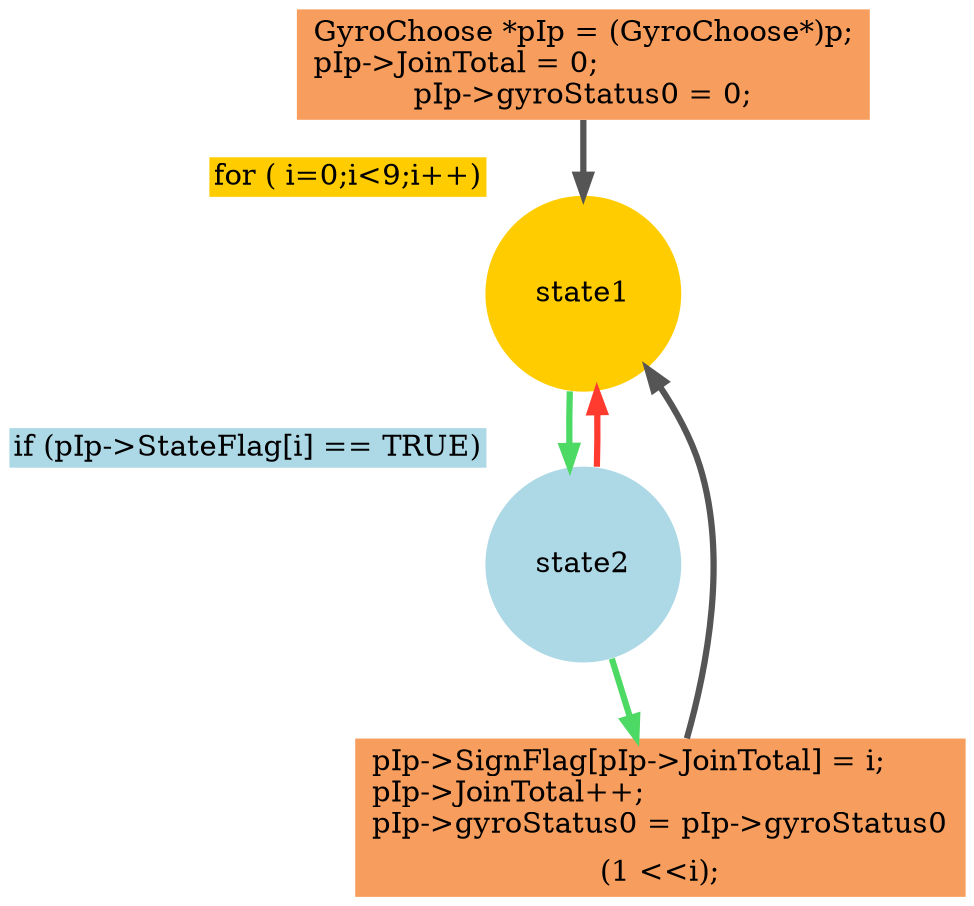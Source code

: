 digraph "FSM for 'GyroChooseFun' function" {
Node0x9d8600 [shape=record, color=transparent, style=filled, fillcolor="#F79e5e", label="{GyroChoose *pIp = (GyroChoose*)p;\lpIp-&gt;JoinTotal = 0;\lpIp-&gt;gyroStatus0 = 0;}"];
Node0x9d87a1 [shape=circle, color=transparent, style=filled, fillcolor="#FFCC00", label=state1, xlabel=<<TABLE BORDER="0" CELLBORDER="0" CELLSPACING="0"><TR><TD BGCOLOR="#FFCC00" ALIGN="center">for ( i=0;i&lt;9;i++)</TD></TR></TABLE>>, fixedsize=true, width=1.3, height=1.3];
Node0x9d9041 [shape=circle, color=transparent, style=filled, fillcolor="#ADD8E6", label=state2, xlabel=<<TABLE BORDER="0" CELLBORDER="0" CELLSPACING="0"><TR><TD BGCOLOR="#ADD8E6" ALIGN="center">if (pIp-&gt;StateFlag[i] == TRUE)</TD></TR></TABLE>>, fixedsize=true, width=1.3, height=1.3];
Node0x9d95a0 [shape=record, color=transparent, style=filled, fillcolor="#F79e5e", label="{pIp-&gt;SignFlag[pIp-&gt;JoinTotal] = i;\lpIp-&gt;JoinTotal++;\lpIp-&gt;gyroStatus0 = pIp-&gt;gyroStatus0 | (1 &lt;&lt;i);}"];
Node0x9d8600 -> Node0x9d87a1 [penwidth=3, color="#555555"];
Node0x9d95a0 -> Node0x9d87a1 [penwidth=3, color="#555555"];
Node0x9d87a1 -> Node0x9d9041 [color="#4CD964", penwidth=3];
Node0x9d9041 -> Node0x9d87a1 [color="#FF3B30", penwidth=3];
Node0x9d9041 -> Node0x9d95a0 [color="#4CD964", penwidth=3];
}
